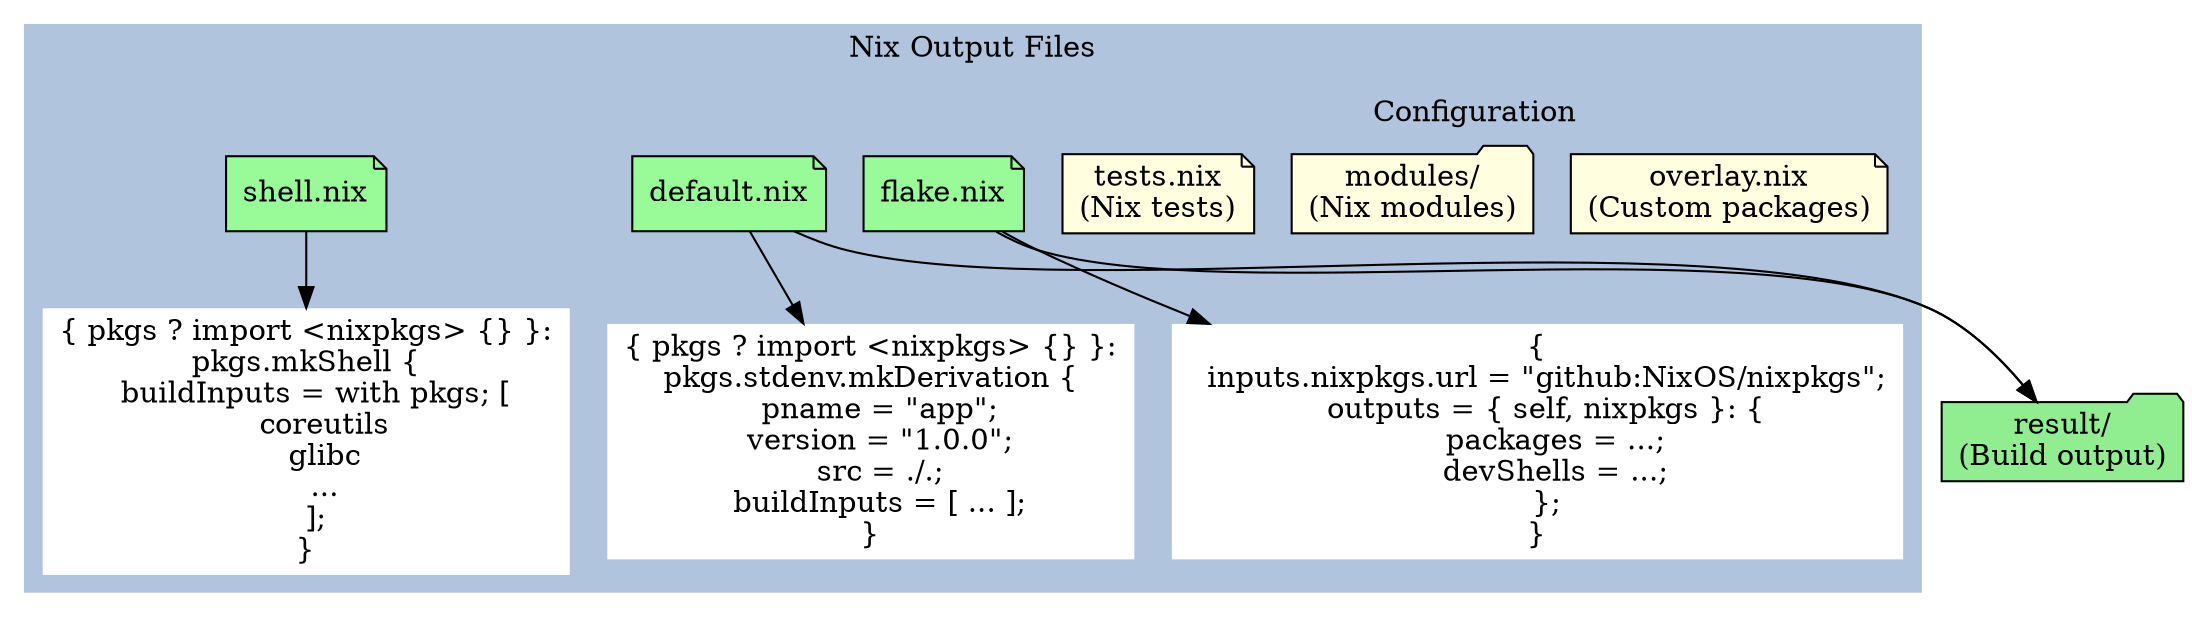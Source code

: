 digraph NixOutput {
    rankdir=TB;
    node [shape=box, style=filled];
    
    subgraph cluster_output {
        label="Nix Output Files";
        style=filled;
        color=lightsteelblue;
        
        // Main output files
        flake [label="flake.nix", fillcolor=palegreen, shape=note];
        shell [label="shell.nix", fillcolor=palegreen, shape=note];
        default [label="default.nix", fillcolor=palegreen, shape=note];
        
        // Flake.nix content
        flake_content [label="{\n  inputs.nixpkgs.url = \"github:NixOS/nixpkgs\";\n  outputs = { self, nixpkgs }: {\n    packages = ...;\n    devShells = ...;\n  };\n}", shape=plaintext, fillcolor=white];
        
        // Shell.nix content
        shell_content [label="{ pkgs ? import <nixpkgs> {} }:\npkgs.mkShell {\n  buildInputs = with pkgs; [\n    coreutils\n    glibc\n    ...\n  ];\n}", shape=plaintext, fillcolor=white];
        
        // Default.nix content
        default_content [label="{ pkgs ? import <nixpkgs> {} }:\npkgs.stdenv.mkDerivation {\n  pname = \"app\";\n  version = \"1.0.0\";\n  src = ./.;\n  buildInputs = [ ... ];\n}", shape=plaintext, fillcolor=white];
        
        flake -> flake_content;
        shell -> shell_content;
        default -> default_content;
        
        // Additional configurations
        subgraph cluster_config {
            label="Configuration";
            style=dashed;
            
            overlay [label="overlay.nix\n(Custom packages)", fillcolor=lightyellow, shape=note];
            modules [label="modules/\n(Nix modules)", fillcolor=lightyellow, shape=folder];
            tests [label="tests.nix\n(Nix tests)", fillcolor=lightyellow, shape=note];
        }
    }
    
    // Build artifacts
    result [label="result/\n(Build output)", fillcolor=lightgreen, shape=folder];
    flake -> result;
    default -> result;
}